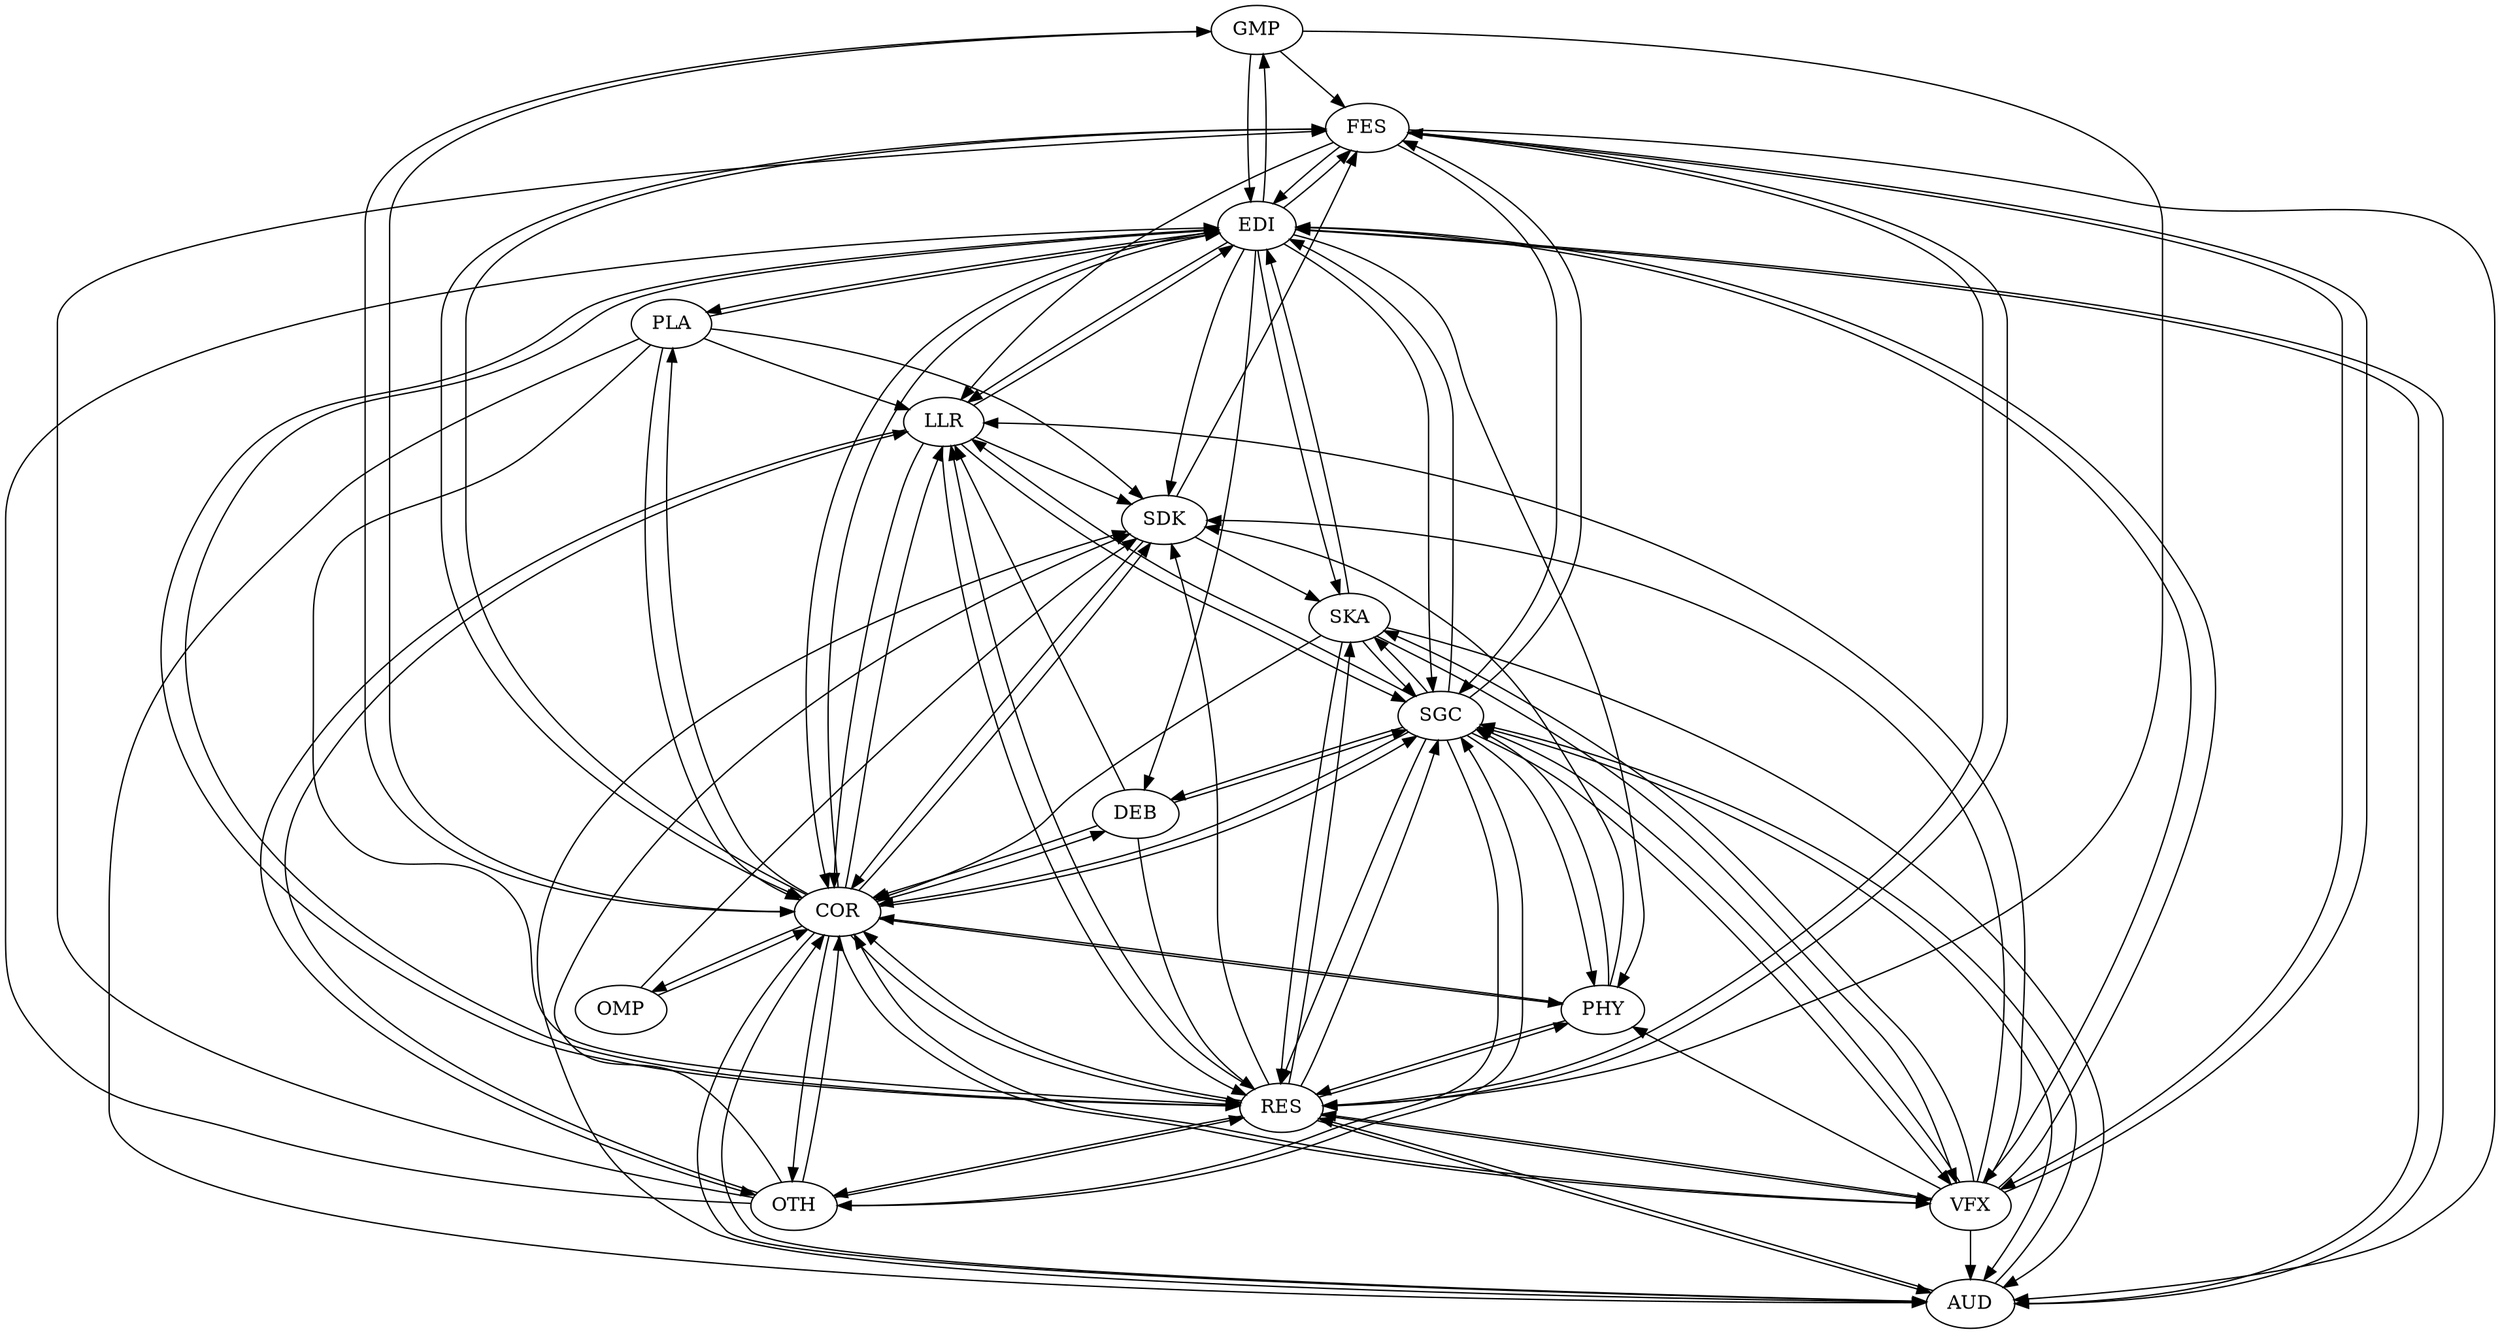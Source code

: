 digraph "source tree" {GMP->FESGMP->EDIGMP->CORGMP->RESRES->VFXRES->AUDRES->EDIRES->CORRES->SGCRES->SKARES->OTHRES->FESRES->PHYRES->SDKRES->LLRLLR->RESLLR->SGCLLR->CORLLR->OTHLLR->SDKLLR->EDISGC->AUDSGC->DEBSGC->VFXSGC->EDISGC->CORSGC->SKASGC->RESSGC->OTHSGC->FESSGC->PHYSGC->LLRFES->RESFES->EDIFES->AUDFES->CORFES->LLRFES->VFXFES->SGCOMP->SDKOMP->CORCOR->AUDCOR->DEBCOR->VFXCOR->EDICOR->GMPCOR->SGCCOR->RESCOR->OTHCOR->FESCOR->PLACOR->OMPCOR->PHYCOR->SDKCOR->LLRSDK->FESSDK->SKASDK->CORPHY->SDKPHY->SGCPHY->CORPHY->RESEDI->AUDEDI->DEBEDI->VFXEDI->COREDI->GMPEDI->SGCEDI->SKAEDI->RESEDI->FESEDI->PLAEDI->PHYEDI->SDKEDI->LLRAUD->SGCAUD->RESAUD->CORAUD->SDKAUD->EDISKA->AUDSKA->RESSKA->SGCSKA->CORSKA->VFXSKA->EDIPLA->AUDPLA->RESPLA->CORPLA->LLRPLA->SDKPLA->EDIOTH->RESOTH->SGCOTH->FESOTH->COROTH->LLROTH->SDKOTH->EDIVFX->AUDVFX->EDIVFX->CORVFX->SGCVFX->SKAVFX->RESVFX->FESVFX->PHYVFX->SDKVFX->LLRDEB->LLRDEB->CORDEB->SGCDEB->RES}